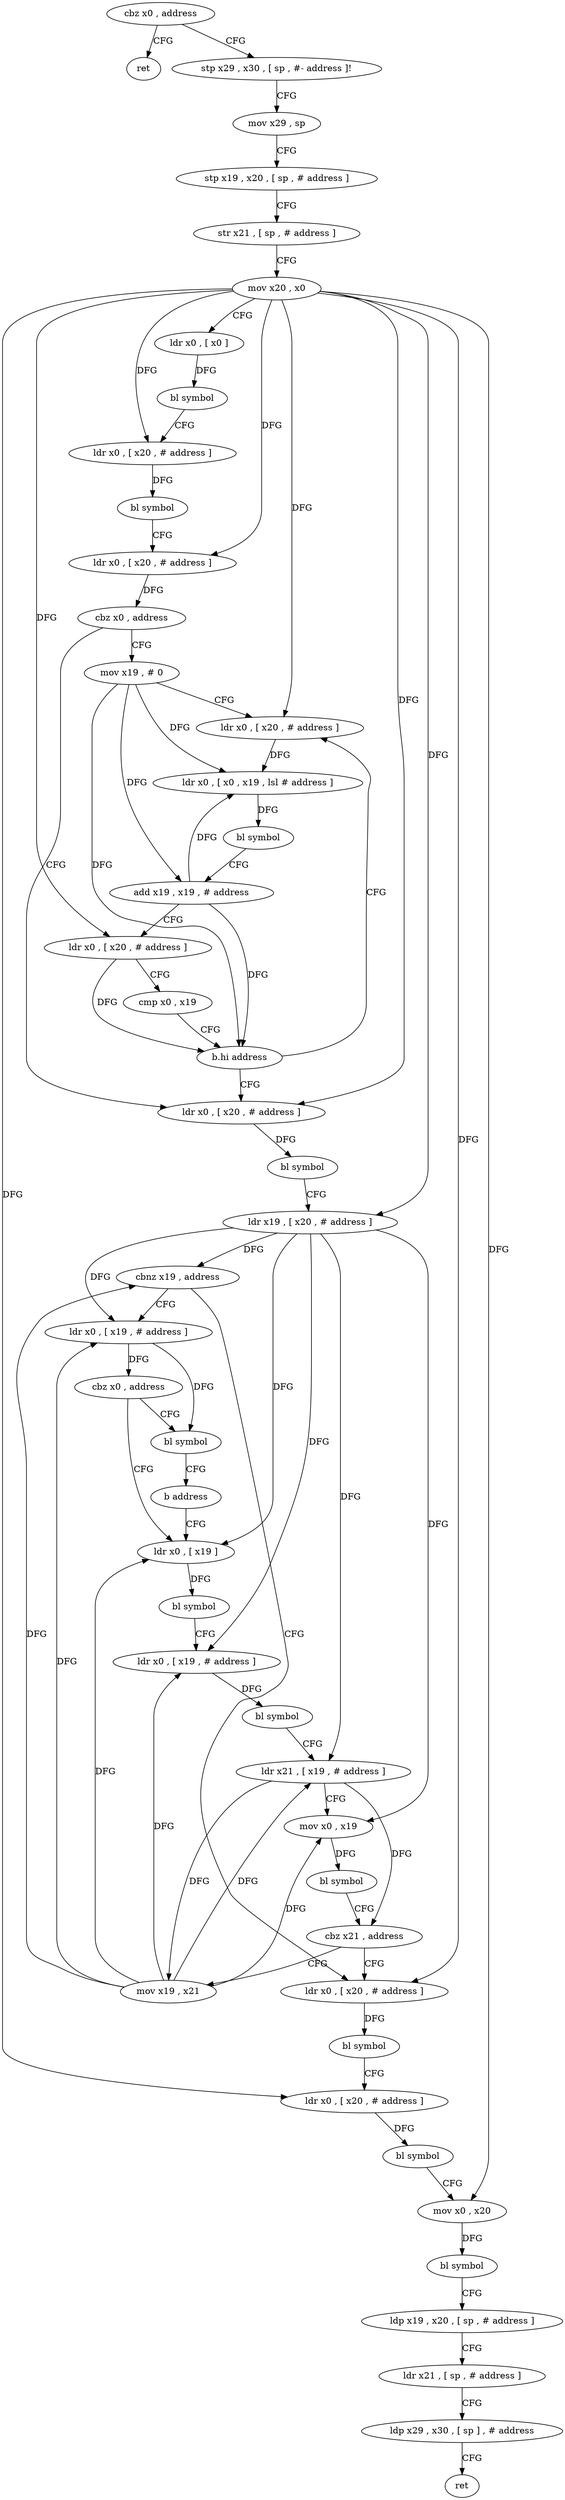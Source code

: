 digraph "func" {
"90540" [label = "cbz x0 , address" ]
"90728" [label = "ret" ]
"90544" [label = "stp x29 , x30 , [ sp , #- address ]!" ]
"90548" [label = "mov x29 , sp" ]
"90552" [label = "stp x19 , x20 , [ sp , # address ]" ]
"90556" [label = "str x21 , [ sp , # address ]" ]
"90560" [label = "mov x20 , x0" ]
"90564" [label = "ldr x0 , [ x0 ]" ]
"90568" [label = "bl symbol" ]
"90572" [label = "ldr x0 , [ x20 , # address ]" ]
"90576" [label = "bl symbol" ]
"90580" [label = "ldr x0 , [ x20 , # address ]" ]
"90584" [label = "cbz x0 , address" ]
"90620" [label = "ldr x0 , [ x20 , # address ]" ]
"90588" [label = "mov x19 , # 0" ]
"90624" [label = "bl symbol" ]
"90628" [label = "ldr x19 , [ x20 , # address ]" ]
"90632" [label = "cbnz x19 , address" ]
"90712" [label = "ldr x0 , [ x19 , # address ]" ]
"90636" [label = "ldr x0 , [ x20 , # address ]" ]
"90592" [label = "ldr x0 , [ x20 , # address ]" ]
"90716" [label = "cbz x0 , address" ]
"90676" [label = "ldr x0 , [ x19 ]" ]
"90720" [label = "bl symbol" ]
"90640" [label = "bl symbol" ]
"90644" [label = "ldr x0 , [ x20 , # address ]" ]
"90648" [label = "bl symbol" ]
"90652" [label = "mov x0 , x20" ]
"90656" [label = "bl symbol" ]
"90660" [label = "ldp x19 , x20 , [ sp , # address ]" ]
"90664" [label = "ldr x21 , [ sp , # address ]" ]
"90668" [label = "ldp x29 , x30 , [ sp ] , # address" ]
"90672" [label = "ret" ]
"90596" [label = "ldr x0 , [ x0 , x19 , lsl # address ]" ]
"90600" [label = "bl symbol" ]
"90604" [label = "add x19 , x19 , # address" ]
"90608" [label = "ldr x0 , [ x20 , # address ]" ]
"90612" [label = "cmp x0 , x19" ]
"90616" [label = "b.hi address" ]
"90680" [label = "bl symbol" ]
"90684" [label = "ldr x0 , [ x19 , # address ]" ]
"90688" [label = "bl symbol" ]
"90692" [label = "ldr x21 , [ x19 , # address ]" ]
"90696" [label = "mov x0 , x19" ]
"90700" [label = "bl symbol" ]
"90704" [label = "cbz x21 , address" ]
"90708" [label = "mov x19 , x21" ]
"90724" [label = "b address" ]
"90540" -> "90728" [ label = "CFG" ]
"90540" -> "90544" [ label = "CFG" ]
"90544" -> "90548" [ label = "CFG" ]
"90548" -> "90552" [ label = "CFG" ]
"90552" -> "90556" [ label = "CFG" ]
"90556" -> "90560" [ label = "CFG" ]
"90560" -> "90564" [ label = "CFG" ]
"90560" -> "90572" [ label = "DFG" ]
"90560" -> "90580" [ label = "DFG" ]
"90560" -> "90620" [ label = "DFG" ]
"90560" -> "90628" [ label = "DFG" ]
"90560" -> "90636" [ label = "DFG" ]
"90560" -> "90644" [ label = "DFG" ]
"90560" -> "90652" [ label = "DFG" ]
"90560" -> "90592" [ label = "DFG" ]
"90560" -> "90608" [ label = "DFG" ]
"90564" -> "90568" [ label = "DFG" ]
"90568" -> "90572" [ label = "CFG" ]
"90572" -> "90576" [ label = "DFG" ]
"90576" -> "90580" [ label = "CFG" ]
"90580" -> "90584" [ label = "DFG" ]
"90584" -> "90620" [ label = "CFG" ]
"90584" -> "90588" [ label = "CFG" ]
"90620" -> "90624" [ label = "DFG" ]
"90588" -> "90592" [ label = "CFG" ]
"90588" -> "90596" [ label = "DFG" ]
"90588" -> "90604" [ label = "DFG" ]
"90588" -> "90616" [ label = "DFG" ]
"90624" -> "90628" [ label = "CFG" ]
"90628" -> "90632" [ label = "DFG" ]
"90628" -> "90712" [ label = "DFG" ]
"90628" -> "90676" [ label = "DFG" ]
"90628" -> "90684" [ label = "DFG" ]
"90628" -> "90692" [ label = "DFG" ]
"90628" -> "90696" [ label = "DFG" ]
"90632" -> "90712" [ label = "CFG" ]
"90632" -> "90636" [ label = "CFG" ]
"90712" -> "90716" [ label = "DFG" ]
"90712" -> "90720" [ label = "DFG" ]
"90636" -> "90640" [ label = "DFG" ]
"90592" -> "90596" [ label = "DFG" ]
"90716" -> "90676" [ label = "CFG" ]
"90716" -> "90720" [ label = "CFG" ]
"90676" -> "90680" [ label = "DFG" ]
"90720" -> "90724" [ label = "CFG" ]
"90640" -> "90644" [ label = "CFG" ]
"90644" -> "90648" [ label = "DFG" ]
"90648" -> "90652" [ label = "CFG" ]
"90652" -> "90656" [ label = "DFG" ]
"90656" -> "90660" [ label = "CFG" ]
"90660" -> "90664" [ label = "CFG" ]
"90664" -> "90668" [ label = "CFG" ]
"90668" -> "90672" [ label = "CFG" ]
"90596" -> "90600" [ label = "DFG" ]
"90600" -> "90604" [ label = "CFG" ]
"90604" -> "90608" [ label = "CFG" ]
"90604" -> "90596" [ label = "DFG" ]
"90604" -> "90616" [ label = "DFG" ]
"90608" -> "90612" [ label = "CFG" ]
"90608" -> "90616" [ label = "DFG" ]
"90612" -> "90616" [ label = "CFG" ]
"90616" -> "90592" [ label = "CFG" ]
"90616" -> "90620" [ label = "CFG" ]
"90680" -> "90684" [ label = "CFG" ]
"90684" -> "90688" [ label = "DFG" ]
"90688" -> "90692" [ label = "CFG" ]
"90692" -> "90696" [ label = "CFG" ]
"90692" -> "90704" [ label = "DFG" ]
"90692" -> "90708" [ label = "DFG" ]
"90696" -> "90700" [ label = "DFG" ]
"90700" -> "90704" [ label = "CFG" ]
"90704" -> "90636" [ label = "CFG" ]
"90704" -> "90708" [ label = "CFG" ]
"90708" -> "90712" [ label = "DFG" ]
"90708" -> "90632" [ label = "DFG" ]
"90708" -> "90676" [ label = "DFG" ]
"90708" -> "90684" [ label = "DFG" ]
"90708" -> "90692" [ label = "DFG" ]
"90708" -> "90696" [ label = "DFG" ]
"90724" -> "90676" [ label = "CFG" ]
}
